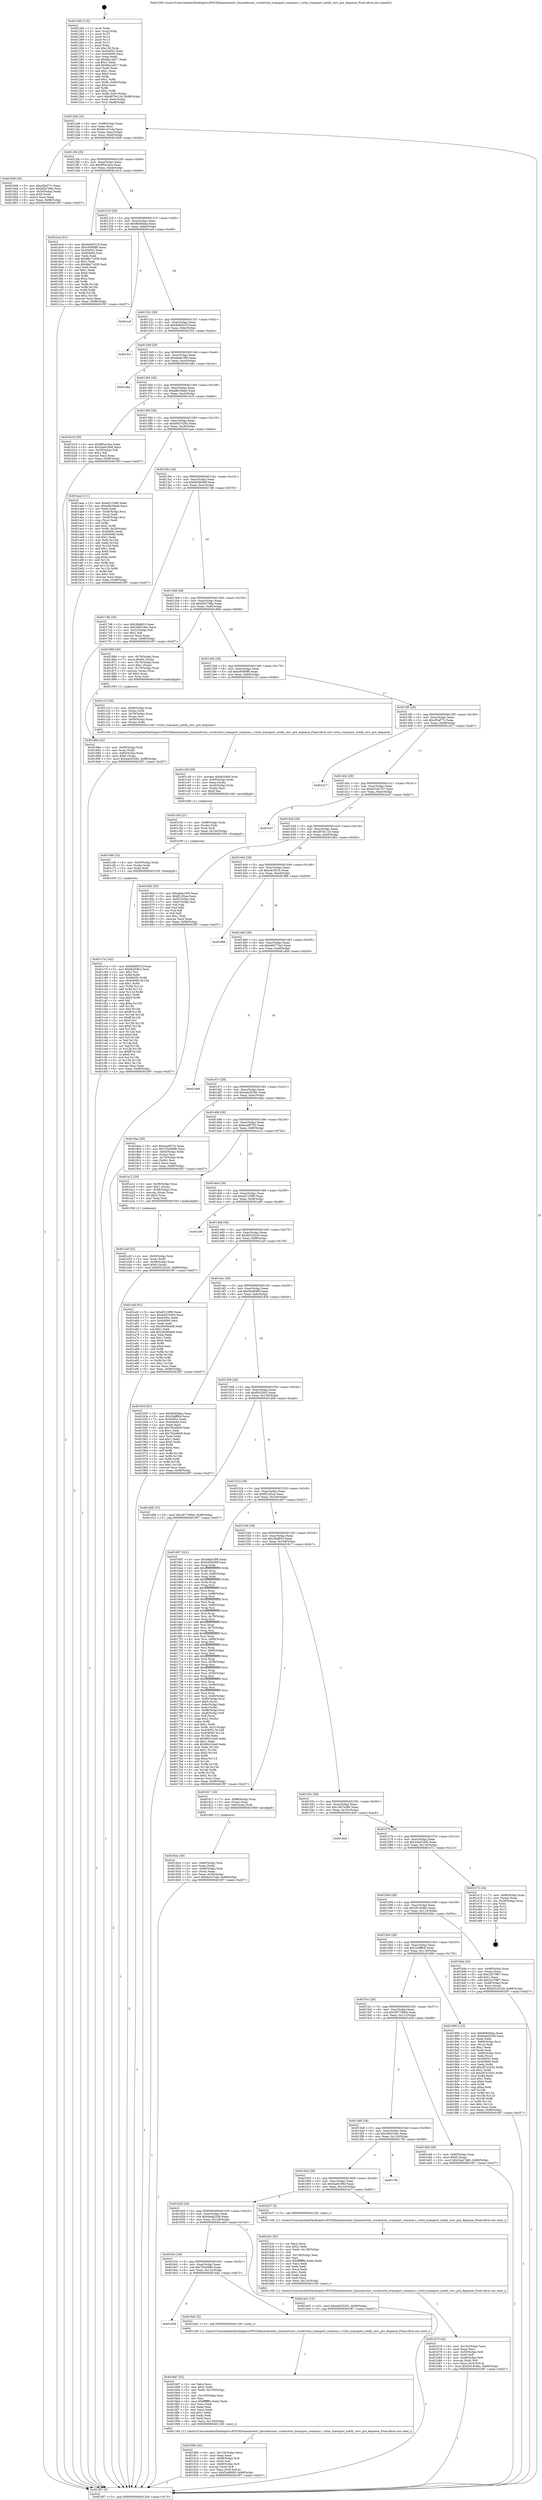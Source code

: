 digraph "0x401260" {
  label = "0x401260 (/mnt/c/Users/mathe/Desktop/tcc/POCII/binaries/extr_linuxnetvmw_vsockvirtio_transport_common.c_virtio_transport_notify_recv_pre_dequeue_Final-ollvm.out::main(0))"
  labelloc = "t"
  node[shape=record]

  Entry [label="",width=0.3,height=0.3,shape=circle,fillcolor=black,style=filled]
  "0x4012d4" [label="{
     0x4012d4 [32]\l
     | [instrs]\l
     &nbsp;&nbsp;0x4012d4 \<+6\>: mov -0x98(%rbp),%eax\l
     &nbsp;&nbsp;0x4012da \<+2\>: mov %eax,%ecx\l
     &nbsp;&nbsp;0x4012dc \<+6\>: sub $0x8e1e7cda,%ecx\l
     &nbsp;&nbsp;0x4012e2 \<+6\>: mov %eax,-0xac(%rbp)\l
     &nbsp;&nbsp;0x4012e8 \<+6\>: mov %ecx,-0xb0(%rbp)\l
     &nbsp;&nbsp;0x4012ee \<+6\>: je 0000000000401848 \<main+0x5e8\>\l
  }"]
  "0x401848" [label="{
     0x401848 [30]\l
     | [instrs]\l
     &nbsp;&nbsp;0x401848 \<+5\>: mov $0xcf5af77c,%eax\l
     &nbsp;&nbsp;0x40184d \<+5\>: mov $0xbf3c788e,%ecx\l
     &nbsp;&nbsp;0x401852 \<+3\>: mov -0x30(%rbp),%edx\l
     &nbsp;&nbsp;0x401855 \<+3\>: cmp $0x0,%edx\l
     &nbsp;&nbsp;0x401858 \<+3\>: cmove %ecx,%eax\l
     &nbsp;&nbsp;0x40185b \<+6\>: mov %eax,-0x98(%rbp)\l
     &nbsp;&nbsp;0x401861 \<+5\>: jmp 0000000000401f97 \<main+0xd37\>\l
  }"]
  "0x4012f4" [label="{
     0x4012f4 [28]\l
     | [instrs]\l
     &nbsp;&nbsp;0x4012f4 \<+5\>: jmp 00000000004012f9 \<main+0x99\>\l
     &nbsp;&nbsp;0x4012f9 \<+6\>: mov -0xac(%rbp),%eax\l
     &nbsp;&nbsp;0x4012ff \<+5\>: sub $0x8f5a16ca,%eax\l
     &nbsp;&nbsp;0x401304 \<+6\>: mov %eax,-0xb4(%rbp)\l
     &nbsp;&nbsp;0x40130a \<+6\>: je 0000000000401bc4 \<main+0x964\>\l
  }"]
  Exit [label="",width=0.3,height=0.3,shape=circle,fillcolor=black,style=filled,peripheries=2]
  "0x401bc4" [label="{
     0x401bc4 [91]\l
     | [instrs]\l
     &nbsp;&nbsp;0x401bc4 \<+5\>: mov $0x9db6531f,%eax\l
     &nbsp;&nbsp;0x401bc9 \<+5\>: mov $0xc0090ff0,%ecx\l
     &nbsp;&nbsp;0x401bce \<+7\>: mov 0x40405c,%edx\l
     &nbsp;&nbsp;0x401bd5 \<+7\>: mov 0x404060,%esi\l
     &nbsp;&nbsp;0x401bdc \<+2\>: mov %edx,%edi\l
     &nbsp;&nbsp;0x401bde \<+6\>: add $0x88a71d38,%edi\l
     &nbsp;&nbsp;0x401be4 \<+3\>: sub $0x1,%edi\l
     &nbsp;&nbsp;0x401be7 \<+6\>: sub $0x88a71d38,%edi\l
     &nbsp;&nbsp;0x401bed \<+3\>: imul %edi,%edx\l
     &nbsp;&nbsp;0x401bf0 \<+3\>: and $0x1,%edx\l
     &nbsp;&nbsp;0x401bf3 \<+3\>: cmp $0x0,%edx\l
     &nbsp;&nbsp;0x401bf6 \<+4\>: sete %r8b\l
     &nbsp;&nbsp;0x401bfa \<+3\>: cmp $0xa,%esi\l
     &nbsp;&nbsp;0x401bfd \<+4\>: setl %r9b\l
     &nbsp;&nbsp;0x401c01 \<+3\>: mov %r8b,%r10b\l
     &nbsp;&nbsp;0x401c04 \<+3\>: and %r9b,%r10b\l
     &nbsp;&nbsp;0x401c07 \<+3\>: xor %r9b,%r8b\l
     &nbsp;&nbsp;0x401c0a \<+3\>: or %r8b,%r10b\l
     &nbsp;&nbsp;0x401c0d \<+4\>: test $0x1,%r10b\l
     &nbsp;&nbsp;0x401c11 \<+3\>: cmovne %ecx,%eax\l
     &nbsp;&nbsp;0x401c14 \<+6\>: mov %eax,-0x98(%rbp)\l
     &nbsp;&nbsp;0x401c1a \<+5\>: jmp 0000000000401f97 \<main+0xd37\>\l
  }"]
  "0x401310" [label="{
     0x401310 [28]\l
     | [instrs]\l
     &nbsp;&nbsp;0x401310 \<+5\>: jmp 0000000000401315 \<main+0xb5\>\l
     &nbsp;&nbsp;0x401315 \<+6\>: mov -0xac(%rbp),%eax\l
     &nbsp;&nbsp;0x40131b \<+5\>: sub $0x9b95faba,%eax\l
     &nbsp;&nbsp;0x401320 \<+6\>: mov %eax,-0xb8(%rbp)\l
     &nbsp;&nbsp;0x401326 \<+6\>: je 0000000000401ecf \<main+0xc6f\>\l
  }"]
  "0x401c7a" [label="{
     0x401c7a [142]\l
     | [instrs]\l
     &nbsp;&nbsp;0x401c7a \<+5\>: mov $0x9db6531f,%eax\l
     &nbsp;&nbsp;0x401c7f \<+5\>: mov $0xf4203fc2,%esi\l
     &nbsp;&nbsp;0x401c84 \<+2\>: mov $0x1,%cl\l
     &nbsp;&nbsp;0x401c86 \<+3\>: xor %r8d,%r8d\l
     &nbsp;&nbsp;0x401c89 \<+8\>: mov 0x40405c,%r9d\l
     &nbsp;&nbsp;0x401c91 \<+8\>: mov 0x404060,%r10d\l
     &nbsp;&nbsp;0x401c99 \<+4\>: sub $0x1,%r8d\l
     &nbsp;&nbsp;0x401c9d \<+3\>: mov %r9d,%r11d\l
     &nbsp;&nbsp;0x401ca0 \<+3\>: add %r8d,%r11d\l
     &nbsp;&nbsp;0x401ca3 \<+4\>: imul %r11d,%r9d\l
     &nbsp;&nbsp;0x401ca7 \<+4\>: and $0x1,%r9d\l
     &nbsp;&nbsp;0x401cab \<+4\>: cmp $0x0,%r9d\l
     &nbsp;&nbsp;0x401caf \<+3\>: sete %bl\l
     &nbsp;&nbsp;0x401cb2 \<+4\>: cmp $0xa,%r10d\l
     &nbsp;&nbsp;0x401cb6 \<+4\>: setl %r14b\l
     &nbsp;&nbsp;0x401cba \<+3\>: mov %bl,%r15b\l
     &nbsp;&nbsp;0x401cbd \<+4\>: xor $0xff,%r15b\l
     &nbsp;&nbsp;0x401cc1 \<+3\>: mov %r14b,%r12b\l
     &nbsp;&nbsp;0x401cc4 \<+4\>: xor $0xff,%r12b\l
     &nbsp;&nbsp;0x401cc8 \<+3\>: xor $0x0,%cl\l
     &nbsp;&nbsp;0x401ccb \<+3\>: mov %r15b,%r13b\l
     &nbsp;&nbsp;0x401cce \<+4\>: and $0x0,%r13b\l
     &nbsp;&nbsp;0x401cd2 \<+2\>: and %cl,%bl\l
     &nbsp;&nbsp;0x401cd4 \<+3\>: mov %r12b,%dl\l
     &nbsp;&nbsp;0x401cd7 \<+3\>: and $0x0,%dl\l
     &nbsp;&nbsp;0x401cda \<+3\>: and %cl,%r14b\l
     &nbsp;&nbsp;0x401cdd \<+3\>: or %bl,%r13b\l
     &nbsp;&nbsp;0x401ce0 \<+3\>: or %r14b,%dl\l
     &nbsp;&nbsp;0x401ce3 \<+3\>: xor %dl,%r13b\l
     &nbsp;&nbsp;0x401ce6 \<+3\>: or %r12b,%r15b\l
     &nbsp;&nbsp;0x401ce9 \<+4\>: xor $0xff,%r15b\l
     &nbsp;&nbsp;0x401ced \<+3\>: or $0x0,%cl\l
     &nbsp;&nbsp;0x401cf0 \<+3\>: and %cl,%r15b\l
     &nbsp;&nbsp;0x401cf3 \<+3\>: or %r15b,%r13b\l
     &nbsp;&nbsp;0x401cf6 \<+4\>: test $0x1,%r13b\l
     &nbsp;&nbsp;0x401cfa \<+3\>: cmovne %esi,%eax\l
     &nbsp;&nbsp;0x401cfd \<+6\>: mov %eax,-0x98(%rbp)\l
     &nbsp;&nbsp;0x401d03 \<+5\>: jmp 0000000000401f97 \<main+0xd37\>\l
  }"]
  "0x401ecf" [label="{
     0x401ecf\l
  }", style=dashed]
  "0x40132c" [label="{
     0x40132c [28]\l
     | [instrs]\l
     &nbsp;&nbsp;0x40132c \<+5\>: jmp 0000000000401331 \<main+0xd1\>\l
     &nbsp;&nbsp;0x401331 \<+6\>: mov -0xac(%rbp),%eax\l
     &nbsp;&nbsp;0x401337 \<+5\>: sub $0x9db6531f,%eax\l
     &nbsp;&nbsp;0x40133c \<+6\>: mov %eax,-0xbc(%rbp)\l
     &nbsp;&nbsp;0x401342 \<+6\>: je 0000000000401f1e \<main+0xcbe\>\l
  }"]
  "0x401c6b" [label="{
     0x401c6b [15]\l
     | [instrs]\l
     &nbsp;&nbsp;0x401c6b \<+4\>: mov -0x50(%rbp),%rdx\l
     &nbsp;&nbsp;0x401c6f \<+3\>: mov (%rdx),%rdx\l
     &nbsp;&nbsp;0x401c72 \<+3\>: mov %rdx,%rdi\l
     &nbsp;&nbsp;0x401c75 \<+5\>: call 0000000000401030 \<free@plt\>\l
     | [calls]\l
     &nbsp;&nbsp;0x401030 \{1\} (unknown)\l
  }"]
  "0x401f1e" [label="{
     0x401f1e\l
  }", style=dashed]
  "0x401348" [label="{
     0x401348 [28]\l
     | [instrs]\l
     &nbsp;&nbsp;0x401348 \<+5\>: jmp 000000000040134d \<main+0xed\>\l
     &nbsp;&nbsp;0x40134d \<+6\>: mov -0xac(%rbp),%eax\l
     &nbsp;&nbsp;0x401353 \<+5\>: sub $0xa8ab1f08,%eax\l
     &nbsp;&nbsp;0x401358 \<+6\>: mov %eax,-0xc0(%rbp)\l
     &nbsp;&nbsp;0x40135e \<+6\>: je 0000000000401e8a \<main+0xc2a\>\l
  }"]
  "0x401c56" [label="{
     0x401c56 [21]\l
     | [instrs]\l
     &nbsp;&nbsp;0x401c56 \<+4\>: mov -0x68(%rbp),%rdx\l
     &nbsp;&nbsp;0x401c5a \<+3\>: mov (%rdx),%rdx\l
     &nbsp;&nbsp;0x401c5d \<+3\>: mov %rdx,%rdi\l
     &nbsp;&nbsp;0x401c60 \<+6\>: mov %eax,-0x140(%rbp)\l
     &nbsp;&nbsp;0x401c66 \<+5\>: call 0000000000401030 \<free@plt\>\l
     | [calls]\l
     &nbsp;&nbsp;0x401030 \{1\} (unknown)\l
  }"]
  "0x401e8a" [label="{
     0x401e8a\l
  }", style=dashed]
  "0x401364" [label="{
     0x401364 [28]\l
     | [instrs]\l
     &nbsp;&nbsp;0x401364 \<+5\>: jmp 0000000000401369 \<main+0x109\>\l
     &nbsp;&nbsp;0x401369 \<+6\>: mov -0xac(%rbp),%eax\l
     &nbsp;&nbsp;0x40136f \<+5\>: sub $0xa8b16ba6,%eax\l
     &nbsp;&nbsp;0x401374 \<+6\>: mov %eax,-0xc4(%rbp)\l
     &nbsp;&nbsp;0x40137a \<+6\>: je 0000000000401b19 \<main+0x8b9\>\l
  }"]
  "0x401c39" [label="{
     0x401c39 [29]\l
     | [instrs]\l
     &nbsp;&nbsp;0x401c39 \<+10\>: movabs $0x4020b6,%rdi\l
     &nbsp;&nbsp;0x401c43 \<+4\>: mov -0x40(%rbp),%rdx\l
     &nbsp;&nbsp;0x401c47 \<+2\>: mov %eax,(%rdx)\l
     &nbsp;&nbsp;0x401c49 \<+4\>: mov -0x40(%rbp),%rdx\l
     &nbsp;&nbsp;0x401c4d \<+2\>: mov (%rdx),%esi\l
     &nbsp;&nbsp;0x401c4f \<+2\>: mov $0x0,%al\l
     &nbsp;&nbsp;0x401c51 \<+5\>: call 0000000000401040 \<printf@plt\>\l
     | [calls]\l
     &nbsp;&nbsp;0x401040 \{1\} (unknown)\l
  }"]
  "0x401b19" [label="{
     0x401b19 [30]\l
     | [instrs]\l
     &nbsp;&nbsp;0x401b19 \<+5\>: mov $0x8f5a16ca,%eax\l
     &nbsp;&nbsp;0x401b1e \<+5\>: mov $0x5ae6189d,%ecx\l
     &nbsp;&nbsp;0x401b23 \<+3\>: mov -0x29(%rbp),%dl\l
     &nbsp;&nbsp;0x401b26 \<+3\>: test $0x1,%dl\l
     &nbsp;&nbsp;0x401b29 \<+3\>: cmovne %ecx,%eax\l
     &nbsp;&nbsp;0x401b2c \<+6\>: mov %eax,-0x98(%rbp)\l
     &nbsp;&nbsp;0x401b32 \<+5\>: jmp 0000000000401f97 \<main+0xd37\>\l
  }"]
  "0x401380" [label="{
     0x401380 [28]\l
     | [instrs]\l
     &nbsp;&nbsp;0x401380 \<+5\>: jmp 0000000000401385 \<main+0x125\>\l
     &nbsp;&nbsp;0x401385 \<+6\>: mov -0xac(%rbp),%eax\l
     &nbsp;&nbsp;0x40138b \<+5\>: sub $0xb0d74293,%eax\l
     &nbsp;&nbsp;0x401390 \<+6\>: mov %eax,-0xc8(%rbp)\l
     &nbsp;&nbsp;0x401396 \<+6\>: je 0000000000401aaa \<main+0x84a\>\l
  }"]
  "0x401b70" [label="{
     0x401b70 [42]\l
     | [instrs]\l
     &nbsp;&nbsp;0x401b70 \<+6\>: mov -0x13c(%rbp),%ecx\l
     &nbsp;&nbsp;0x401b76 \<+3\>: imul %eax,%ecx\l
     &nbsp;&nbsp;0x401b79 \<+4\>: mov -0x50(%rbp),%r8\l
     &nbsp;&nbsp;0x401b7d \<+3\>: mov (%r8),%r8\l
     &nbsp;&nbsp;0x401b80 \<+4\>: mov -0x48(%rbp),%r9\l
     &nbsp;&nbsp;0x401b84 \<+3\>: movslq (%r9),%r9\l
     &nbsp;&nbsp;0x401b87 \<+4\>: mov %ecx,(%r8,%r9,4)\l
     &nbsp;&nbsp;0x401b8b \<+10\>: movl $0x291454bc,-0x98(%rbp)\l
     &nbsp;&nbsp;0x401b95 \<+5\>: jmp 0000000000401f97 \<main+0xd37\>\l
  }"]
  "0x401aaa" [label="{
     0x401aaa [111]\l
     | [instrs]\l
     &nbsp;&nbsp;0x401aaa \<+5\>: mov $0xef1239f0,%eax\l
     &nbsp;&nbsp;0x401aaf \<+5\>: mov $0xa8b16ba6,%ecx\l
     &nbsp;&nbsp;0x401ab4 \<+2\>: xor %edx,%edx\l
     &nbsp;&nbsp;0x401ab6 \<+4\>: mov -0x48(%rbp),%rsi\l
     &nbsp;&nbsp;0x401aba \<+2\>: mov (%rsi),%edi\l
     &nbsp;&nbsp;0x401abc \<+4\>: mov -0x58(%rbp),%rsi\l
     &nbsp;&nbsp;0x401ac0 \<+2\>: cmp (%rsi),%edi\l
     &nbsp;&nbsp;0x401ac2 \<+4\>: setl %r8b\l
     &nbsp;&nbsp;0x401ac6 \<+4\>: and $0x1,%r8b\l
     &nbsp;&nbsp;0x401aca \<+4\>: mov %r8b,-0x29(%rbp)\l
     &nbsp;&nbsp;0x401ace \<+7\>: mov 0x40405c,%edi\l
     &nbsp;&nbsp;0x401ad5 \<+8\>: mov 0x404060,%r9d\l
     &nbsp;&nbsp;0x401add \<+3\>: sub $0x1,%edx\l
     &nbsp;&nbsp;0x401ae0 \<+3\>: mov %edi,%r10d\l
     &nbsp;&nbsp;0x401ae3 \<+3\>: add %edx,%r10d\l
     &nbsp;&nbsp;0x401ae6 \<+4\>: imul %r10d,%edi\l
     &nbsp;&nbsp;0x401aea \<+3\>: and $0x1,%edi\l
     &nbsp;&nbsp;0x401aed \<+3\>: cmp $0x0,%edi\l
     &nbsp;&nbsp;0x401af0 \<+4\>: sete %r8b\l
     &nbsp;&nbsp;0x401af4 \<+4\>: cmp $0xa,%r9d\l
     &nbsp;&nbsp;0x401af8 \<+4\>: setl %r11b\l
     &nbsp;&nbsp;0x401afc \<+3\>: mov %r8b,%bl\l
     &nbsp;&nbsp;0x401aff \<+3\>: and %r11b,%bl\l
     &nbsp;&nbsp;0x401b02 \<+3\>: xor %r11b,%r8b\l
     &nbsp;&nbsp;0x401b05 \<+3\>: or %r8b,%bl\l
     &nbsp;&nbsp;0x401b08 \<+3\>: test $0x1,%bl\l
     &nbsp;&nbsp;0x401b0b \<+3\>: cmovne %ecx,%eax\l
     &nbsp;&nbsp;0x401b0e \<+6\>: mov %eax,-0x98(%rbp)\l
     &nbsp;&nbsp;0x401b14 \<+5\>: jmp 0000000000401f97 \<main+0xd37\>\l
  }"]
  "0x40139c" [label="{
     0x40139c [28]\l
     | [instrs]\l
     &nbsp;&nbsp;0x40139c \<+5\>: jmp 00000000004013a1 \<main+0x141\>\l
     &nbsp;&nbsp;0x4013a1 \<+6\>: mov -0xac(%rbp),%eax\l
     &nbsp;&nbsp;0x4013a7 \<+5\>: sub $0xb458c60f,%eax\l
     &nbsp;&nbsp;0x4013ac \<+6\>: mov %eax,-0xcc(%rbp)\l
     &nbsp;&nbsp;0x4013b2 \<+6\>: je 00000000004017d8 \<main+0x578\>\l
  }"]
  "0x401b3c" [label="{
     0x401b3c [52]\l
     | [instrs]\l
     &nbsp;&nbsp;0x401b3c \<+2\>: xor %ecx,%ecx\l
     &nbsp;&nbsp;0x401b3e \<+5\>: mov $0x2,%edx\l
     &nbsp;&nbsp;0x401b43 \<+6\>: mov %edx,-0x138(%rbp)\l
     &nbsp;&nbsp;0x401b49 \<+1\>: cltd\l
     &nbsp;&nbsp;0x401b4a \<+6\>: mov -0x138(%rbp),%esi\l
     &nbsp;&nbsp;0x401b50 \<+2\>: idiv %esi\l
     &nbsp;&nbsp;0x401b52 \<+6\>: imul $0xfffffffe,%edx,%edx\l
     &nbsp;&nbsp;0x401b58 \<+2\>: mov %ecx,%edi\l
     &nbsp;&nbsp;0x401b5a \<+2\>: sub %edx,%edi\l
     &nbsp;&nbsp;0x401b5c \<+2\>: mov %ecx,%edx\l
     &nbsp;&nbsp;0x401b5e \<+3\>: sub $0x1,%edx\l
     &nbsp;&nbsp;0x401b61 \<+2\>: add %edx,%edi\l
     &nbsp;&nbsp;0x401b63 \<+2\>: sub %edi,%ecx\l
     &nbsp;&nbsp;0x401b65 \<+6\>: mov %ecx,-0x13c(%rbp)\l
     &nbsp;&nbsp;0x401b6b \<+5\>: call 0000000000401160 \<next_i\>\l
     | [calls]\l
     &nbsp;&nbsp;0x401160 \{1\} (/mnt/c/Users/mathe/Desktop/tcc/POCII/binaries/extr_linuxnetvmw_vsockvirtio_transport_common.c_virtio_transport_notify_recv_pre_dequeue_Final-ollvm.out::next_i)\l
  }"]
  "0x4017d8" [label="{
     0x4017d8 [30]\l
     | [instrs]\l
     &nbsp;&nbsp;0x4017d8 \<+5\>: mov $0x38afb53,%eax\l
     &nbsp;&nbsp;0x4017dd \<+5\>: mov $0x3d8316ec,%ecx\l
     &nbsp;&nbsp;0x4017e2 \<+3\>: mov -0x31(%rbp),%dl\l
     &nbsp;&nbsp;0x4017e5 \<+3\>: test $0x1,%dl\l
     &nbsp;&nbsp;0x4017e8 \<+3\>: cmovne %ecx,%eax\l
     &nbsp;&nbsp;0x4017eb \<+6\>: mov %eax,-0x98(%rbp)\l
     &nbsp;&nbsp;0x4017f1 \<+5\>: jmp 0000000000401f97 \<main+0xd37\>\l
  }"]
  "0x4013b8" [label="{
     0x4013b8 [28]\l
     | [instrs]\l
     &nbsp;&nbsp;0x4013b8 \<+5\>: jmp 00000000004013bd \<main+0x15d\>\l
     &nbsp;&nbsp;0x4013bd \<+6\>: mov -0xac(%rbp),%eax\l
     &nbsp;&nbsp;0x4013c3 \<+5\>: sub $0xbf3c788e,%eax\l
     &nbsp;&nbsp;0x4013c8 \<+6\>: mov %eax,-0xd0(%rbp)\l
     &nbsp;&nbsp;0x4013ce \<+6\>: je 0000000000401866 \<main+0x606\>\l
  }"]
  "0x401a2f" [label="{
     0x401a2f [32]\l
     | [instrs]\l
     &nbsp;&nbsp;0x401a2f \<+4\>: mov -0x50(%rbp),%rdi\l
     &nbsp;&nbsp;0x401a33 \<+3\>: mov %rax,(%rdi)\l
     &nbsp;&nbsp;0x401a36 \<+4\>: mov -0x48(%rbp),%rax\l
     &nbsp;&nbsp;0x401a3a \<+6\>: movl $0x0,(%rax)\l
     &nbsp;&nbsp;0x401a40 \<+10\>: movl $0xf201b329,-0x98(%rbp)\l
     &nbsp;&nbsp;0x401a4a \<+5\>: jmp 0000000000401f97 \<main+0xd37\>\l
  }"]
  "0x401866" [label="{
     0x401866 [40]\l
     | [instrs]\l
     &nbsp;&nbsp;0x401866 \<+4\>: mov -0x78(%rbp),%rax\l
     &nbsp;&nbsp;0x40186a \<+7\>: movq $0x64,(%rax)\l
     &nbsp;&nbsp;0x401871 \<+4\>: mov -0x70(%rbp),%rax\l
     &nbsp;&nbsp;0x401875 \<+6\>: movl $0x1,(%rax)\l
     &nbsp;&nbsp;0x40187b \<+4\>: mov -0x70(%rbp),%rax\l
     &nbsp;&nbsp;0x40187f \<+3\>: movslq (%rax),%rax\l
     &nbsp;&nbsp;0x401882 \<+4\>: shl $0x2,%rax\l
     &nbsp;&nbsp;0x401886 \<+3\>: mov %rax,%rdi\l
     &nbsp;&nbsp;0x401889 \<+5\>: call 0000000000401050 \<malloc@plt\>\l
     | [calls]\l
     &nbsp;&nbsp;0x401050 \{1\} (unknown)\l
  }"]
  "0x4013d4" [label="{
     0x4013d4 [28]\l
     | [instrs]\l
     &nbsp;&nbsp;0x4013d4 \<+5\>: jmp 00000000004013d9 \<main+0x179\>\l
     &nbsp;&nbsp;0x4013d9 \<+6\>: mov -0xac(%rbp),%eax\l
     &nbsp;&nbsp;0x4013df \<+5\>: sub $0xc0090ff0,%eax\l
     &nbsp;&nbsp;0x4013e4 \<+6\>: mov %eax,-0xd4(%rbp)\l
     &nbsp;&nbsp;0x4013ea \<+6\>: je 0000000000401c1f \<main+0x9bf\>\l
  }"]
  "0x40190b" [label="{
     0x40190b [42]\l
     | [instrs]\l
     &nbsp;&nbsp;0x40190b \<+6\>: mov -0x134(%rbp),%ecx\l
     &nbsp;&nbsp;0x401911 \<+3\>: imul %eax,%ecx\l
     &nbsp;&nbsp;0x401914 \<+4\>: mov -0x68(%rbp),%r8\l
     &nbsp;&nbsp;0x401918 \<+3\>: mov (%r8),%r8\l
     &nbsp;&nbsp;0x40191b \<+4\>: mov -0x60(%rbp),%r9\l
     &nbsp;&nbsp;0x40191f \<+3\>: movslq (%r9),%r9\l
     &nbsp;&nbsp;0x401922 \<+4\>: mov %ecx,(%r8,%r9,4)\l
     &nbsp;&nbsp;0x401926 \<+10\>: movl $0xf2a9085f,-0x98(%rbp)\l
     &nbsp;&nbsp;0x401930 \<+5\>: jmp 0000000000401f97 \<main+0xd37\>\l
  }"]
  "0x401c1f" [label="{
     0x401c1f [26]\l
     | [instrs]\l
     &nbsp;&nbsp;0x401c1f \<+4\>: mov -0x68(%rbp),%rax\l
     &nbsp;&nbsp;0x401c23 \<+3\>: mov (%rax),%rdi\l
     &nbsp;&nbsp;0x401c26 \<+4\>: mov -0x78(%rbp),%rax\l
     &nbsp;&nbsp;0x401c2a \<+3\>: mov (%rax),%rsi\l
     &nbsp;&nbsp;0x401c2d \<+4\>: mov -0x50(%rbp),%rax\l
     &nbsp;&nbsp;0x401c31 \<+3\>: mov (%rax),%rdx\l
     &nbsp;&nbsp;0x401c34 \<+5\>: call 0000000000401240 \<virtio_transport_notify_recv_pre_dequeue\>\l
     | [calls]\l
     &nbsp;&nbsp;0x401240 \{1\} (/mnt/c/Users/mathe/Desktop/tcc/POCII/binaries/extr_linuxnetvmw_vsockvirtio_transport_common.c_virtio_transport_notify_recv_pre_dequeue_Final-ollvm.out::virtio_transport_notify_recv_pre_dequeue)\l
  }"]
  "0x4013f0" [label="{
     0x4013f0 [28]\l
     | [instrs]\l
     &nbsp;&nbsp;0x4013f0 \<+5\>: jmp 00000000004013f5 \<main+0x195\>\l
     &nbsp;&nbsp;0x4013f5 \<+6\>: mov -0xac(%rbp),%eax\l
     &nbsp;&nbsp;0x4013fb \<+5\>: sub $0xcf5af77c,%eax\l
     &nbsp;&nbsp;0x401400 \<+6\>: mov %eax,-0xd8(%rbp)\l
     &nbsp;&nbsp;0x401406 \<+6\>: je 0000000000401d17 \<main+0xab7\>\l
  }"]
  "0x4018d7" [label="{
     0x4018d7 [52]\l
     | [instrs]\l
     &nbsp;&nbsp;0x4018d7 \<+2\>: xor %ecx,%ecx\l
     &nbsp;&nbsp;0x4018d9 \<+5\>: mov $0x2,%edx\l
     &nbsp;&nbsp;0x4018de \<+6\>: mov %edx,-0x130(%rbp)\l
     &nbsp;&nbsp;0x4018e4 \<+1\>: cltd\l
     &nbsp;&nbsp;0x4018e5 \<+6\>: mov -0x130(%rbp),%esi\l
     &nbsp;&nbsp;0x4018eb \<+2\>: idiv %esi\l
     &nbsp;&nbsp;0x4018ed \<+6\>: imul $0xfffffffe,%edx,%edx\l
     &nbsp;&nbsp;0x4018f3 \<+2\>: mov %ecx,%edi\l
     &nbsp;&nbsp;0x4018f5 \<+2\>: sub %edx,%edi\l
     &nbsp;&nbsp;0x4018f7 \<+2\>: mov %ecx,%edx\l
     &nbsp;&nbsp;0x4018f9 \<+3\>: sub $0x1,%edx\l
     &nbsp;&nbsp;0x4018fc \<+2\>: add %edx,%edi\l
     &nbsp;&nbsp;0x4018fe \<+2\>: sub %edi,%ecx\l
     &nbsp;&nbsp;0x401900 \<+6\>: mov %ecx,-0x134(%rbp)\l
     &nbsp;&nbsp;0x401906 \<+5\>: call 0000000000401160 \<next_i\>\l
     | [calls]\l
     &nbsp;&nbsp;0x401160 \{1\} (/mnt/c/Users/mathe/Desktop/tcc/POCII/binaries/extr_linuxnetvmw_vsockvirtio_transport_common.c_virtio_transport_notify_recv_pre_dequeue_Final-ollvm.out::next_i)\l
  }"]
  "0x401d17" [label="{
     0x401d17\l
  }", style=dashed]
  "0x40140c" [label="{
     0x40140c [28]\l
     | [instrs]\l
     &nbsp;&nbsp;0x40140c \<+5\>: jmp 0000000000401411 \<main+0x1b1\>\l
     &nbsp;&nbsp;0x401411 \<+6\>: mov -0xac(%rbp),%eax\l
     &nbsp;&nbsp;0x401417 \<+5\>: sub $0xd31bc767,%eax\l
     &nbsp;&nbsp;0x40141c \<+6\>: mov %eax,-0xdc(%rbp)\l
     &nbsp;&nbsp;0x401422 \<+6\>: je 0000000000401e47 \<main+0xbe7\>\l
  }"]
  "0x401658" [label="{
     0x401658\l
  }", style=dashed]
  "0x401e47" [label="{
     0x401e47\l
  }", style=dashed]
  "0x401428" [label="{
     0x401428 [28]\l
     | [instrs]\l
     &nbsp;&nbsp;0x401428 \<+5\>: jmp 000000000040142d \<main+0x1cd\>\l
     &nbsp;&nbsp;0x40142d \<+6\>: mov -0xac(%rbp),%eax\l
     &nbsp;&nbsp;0x401433 \<+5\>: sub $0xd870c124,%eax\l
     &nbsp;&nbsp;0x401438 \<+6\>: mov %eax,-0xe0(%rbp)\l
     &nbsp;&nbsp;0x40143e \<+6\>: je 0000000000401662 \<main+0x402\>\l
  }"]
  "0x4018d2" [label="{
     0x4018d2 [5]\l
     | [instrs]\l
     &nbsp;&nbsp;0x4018d2 \<+5\>: call 0000000000401160 \<next_i\>\l
     | [calls]\l
     &nbsp;&nbsp;0x401160 \{1\} (/mnt/c/Users/mathe/Desktop/tcc/POCII/binaries/extr_linuxnetvmw_vsockvirtio_transport_common.c_virtio_transport_notify_recv_pre_dequeue_Final-ollvm.out::next_i)\l
  }"]
  "0x401662" [label="{
     0x401662 [53]\l
     | [instrs]\l
     &nbsp;&nbsp;0x401662 \<+5\>: mov $0xa8ab1f08,%eax\l
     &nbsp;&nbsp;0x401667 \<+5\>: mov $0xff12f2aa,%ecx\l
     &nbsp;&nbsp;0x40166c \<+6\>: mov -0x92(%rbp),%dl\l
     &nbsp;&nbsp;0x401672 \<+7\>: mov -0x91(%rbp),%sil\l
     &nbsp;&nbsp;0x401679 \<+3\>: mov %dl,%dil\l
     &nbsp;&nbsp;0x40167c \<+3\>: and %sil,%dil\l
     &nbsp;&nbsp;0x40167f \<+3\>: xor %sil,%dl\l
     &nbsp;&nbsp;0x401682 \<+3\>: or %dl,%dil\l
     &nbsp;&nbsp;0x401685 \<+4\>: test $0x1,%dil\l
     &nbsp;&nbsp;0x401689 \<+3\>: cmovne %ecx,%eax\l
     &nbsp;&nbsp;0x40168c \<+6\>: mov %eax,-0x98(%rbp)\l
     &nbsp;&nbsp;0x401692 \<+5\>: jmp 0000000000401f97 \<main+0xd37\>\l
  }"]
  "0x401444" [label="{
     0x401444 [28]\l
     | [instrs]\l
     &nbsp;&nbsp;0x401444 \<+5\>: jmp 0000000000401449 \<main+0x1e9\>\l
     &nbsp;&nbsp;0x401449 \<+6\>: mov -0xac(%rbp),%eax\l
     &nbsp;&nbsp;0x40144f \<+5\>: sub $0xe4c5f1f3,%eax\l
     &nbsp;&nbsp;0x401454 \<+6\>: mov %eax,-0xe4(%rbp)\l
     &nbsp;&nbsp;0x40145a \<+6\>: je 0000000000401f88 \<main+0xd28\>\l
  }"]
  "0x401f97" [label="{
     0x401f97 [5]\l
     | [instrs]\l
     &nbsp;&nbsp;0x401f97 \<+5\>: jmp 00000000004012d4 \<main+0x74\>\l
  }"]
  "0x401260" [label="{
     0x401260 [116]\l
     | [instrs]\l
     &nbsp;&nbsp;0x401260 \<+1\>: push %rbp\l
     &nbsp;&nbsp;0x401261 \<+3\>: mov %rsp,%rbp\l
     &nbsp;&nbsp;0x401264 \<+2\>: push %r15\l
     &nbsp;&nbsp;0x401266 \<+2\>: push %r14\l
     &nbsp;&nbsp;0x401268 \<+2\>: push %r13\l
     &nbsp;&nbsp;0x40126a \<+2\>: push %r12\l
     &nbsp;&nbsp;0x40126c \<+1\>: push %rbx\l
     &nbsp;&nbsp;0x40126d \<+7\>: sub $0x138,%rsp\l
     &nbsp;&nbsp;0x401274 \<+7\>: mov 0x40405c,%eax\l
     &nbsp;&nbsp;0x40127b \<+7\>: mov 0x404060,%ecx\l
     &nbsp;&nbsp;0x401282 \<+2\>: mov %eax,%edx\l
     &nbsp;&nbsp;0x401284 \<+6\>: sub $0xfda1a817,%edx\l
     &nbsp;&nbsp;0x40128a \<+3\>: sub $0x1,%edx\l
     &nbsp;&nbsp;0x40128d \<+6\>: add $0xfda1a817,%edx\l
     &nbsp;&nbsp;0x401293 \<+3\>: imul %edx,%eax\l
     &nbsp;&nbsp;0x401296 \<+3\>: and $0x1,%eax\l
     &nbsp;&nbsp;0x401299 \<+3\>: cmp $0x0,%eax\l
     &nbsp;&nbsp;0x40129c \<+4\>: sete %r8b\l
     &nbsp;&nbsp;0x4012a0 \<+4\>: and $0x1,%r8b\l
     &nbsp;&nbsp;0x4012a4 \<+7\>: mov %r8b,-0x92(%rbp)\l
     &nbsp;&nbsp;0x4012ab \<+3\>: cmp $0xa,%ecx\l
     &nbsp;&nbsp;0x4012ae \<+4\>: setl %r8b\l
     &nbsp;&nbsp;0x4012b2 \<+4\>: and $0x1,%r8b\l
     &nbsp;&nbsp;0x4012b6 \<+7\>: mov %r8b,-0x91(%rbp)\l
     &nbsp;&nbsp;0x4012bd \<+10\>: movl $0xd870c124,-0x98(%rbp)\l
     &nbsp;&nbsp;0x4012c7 \<+6\>: mov %edi,-0x9c(%rbp)\l
     &nbsp;&nbsp;0x4012cd \<+7\>: mov %rsi,-0xa8(%rbp)\l
  }"]
  "0x40163c" [label="{
     0x40163c [28]\l
     | [instrs]\l
     &nbsp;&nbsp;0x40163c \<+5\>: jmp 0000000000401641 \<main+0x3e1\>\l
     &nbsp;&nbsp;0x401641 \<+6\>: mov -0xac(%rbp),%eax\l
     &nbsp;&nbsp;0x401647 \<+5\>: sub $0x7f2a068b,%eax\l
     &nbsp;&nbsp;0x40164c \<+6\>: mov %eax,-0x12c(%rbp)\l
     &nbsp;&nbsp;0x401652 \<+6\>: je 00000000004018d2 \<main+0x672\>\l
  }"]
  "0x401f88" [label="{
     0x401f88\l
  }", style=dashed]
  "0x401460" [label="{
     0x401460 [28]\l
     | [instrs]\l
     &nbsp;&nbsp;0x401460 \<+5\>: jmp 0000000000401465 \<main+0x205\>\l
     &nbsp;&nbsp;0x401465 \<+6\>: mov -0xac(%rbp),%eax\l
     &nbsp;&nbsp;0x40146b \<+5\>: sub $0xe69773a2,%eax\l
     &nbsp;&nbsp;0x401470 \<+6\>: mov %eax,-0xe8(%rbp)\l
     &nbsp;&nbsp;0x401476 \<+6\>: je 0000000000401db9 \<main+0xb59\>\l
  }"]
  "0x401a03" [label="{
     0x401a03 [15]\l
     | [instrs]\l
     &nbsp;&nbsp;0x401a03 \<+10\>: movl $0xeab35282,-0x98(%rbp)\l
     &nbsp;&nbsp;0x401a0d \<+5\>: jmp 0000000000401f97 \<main+0xd37\>\l
  }"]
  "0x401db9" [label="{
     0x401db9\l
  }", style=dashed]
  "0x40147c" [label="{
     0x40147c [28]\l
     | [instrs]\l
     &nbsp;&nbsp;0x40147c \<+5\>: jmp 0000000000401481 \<main+0x221\>\l
     &nbsp;&nbsp;0x401481 \<+6\>: mov -0xac(%rbp),%eax\l
     &nbsp;&nbsp;0x401487 \<+5\>: sub $0xeab35282,%eax\l
     &nbsp;&nbsp;0x40148c \<+6\>: mov %eax,-0xec(%rbp)\l
     &nbsp;&nbsp;0x401492 \<+6\>: je 00000000004018ae \<main+0x64e\>\l
  }"]
  "0x401620" [label="{
     0x401620 [28]\l
     | [instrs]\l
     &nbsp;&nbsp;0x401620 \<+5\>: jmp 0000000000401625 \<main+0x3c5\>\l
     &nbsp;&nbsp;0x401625 \<+6\>: mov -0xac(%rbp),%eax\l
     &nbsp;&nbsp;0x40162b \<+5\>: sub $0x6add2206,%eax\l
     &nbsp;&nbsp;0x401630 \<+6\>: mov %eax,-0x128(%rbp)\l
     &nbsp;&nbsp;0x401636 \<+6\>: je 0000000000401a03 \<main+0x7a3\>\l
  }"]
  "0x4018ae" [label="{
     0x4018ae [36]\l
     | [instrs]\l
     &nbsp;&nbsp;0x4018ae \<+5\>: mov $0xeca8f752,%eax\l
     &nbsp;&nbsp;0x4018b3 \<+5\>: mov $0x7f2a068b,%ecx\l
     &nbsp;&nbsp;0x4018b8 \<+4\>: mov -0x60(%rbp),%rdx\l
     &nbsp;&nbsp;0x4018bc \<+2\>: mov (%rdx),%esi\l
     &nbsp;&nbsp;0x4018be \<+4\>: mov -0x70(%rbp),%rdx\l
     &nbsp;&nbsp;0x4018c2 \<+2\>: cmp (%rdx),%esi\l
     &nbsp;&nbsp;0x4018c4 \<+3\>: cmovl %ecx,%eax\l
     &nbsp;&nbsp;0x4018c7 \<+6\>: mov %eax,-0x98(%rbp)\l
     &nbsp;&nbsp;0x4018cd \<+5\>: jmp 0000000000401f97 \<main+0xd37\>\l
  }"]
  "0x401498" [label="{
     0x401498 [28]\l
     | [instrs]\l
     &nbsp;&nbsp;0x401498 \<+5\>: jmp 000000000040149d \<main+0x23d\>\l
     &nbsp;&nbsp;0x40149d \<+6\>: mov -0xac(%rbp),%eax\l
     &nbsp;&nbsp;0x4014a3 \<+5\>: sub $0xeca8f752,%eax\l
     &nbsp;&nbsp;0x4014a8 \<+6\>: mov %eax,-0xf0(%rbp)\l
     &nbsp;&nbsp;0x4014ae \<+6\>: je 0000000000401a12 \<main+0x7b2\>\l
  }"]
  "0x401b37" [label="{
     0x401b37 [5]\l
     | [instrs]\l
     &nbsp;&nbsp;0x401b37 \<+5\>: call 0000000000401160 \<next_i\>\l
     | [calls]\l
     &nbsp;&nbsp;0x401160 \{1\} (/mnt/c/Users/mathe/Desktop/tcc/POCII/binaries/extr_linuxnetvmw_vsockvirtio_transport_common.c_virtio_transport_notify_recv_pre_dequeue_Final-ollvm.out::next_i)\l
  }"]
  "0x401a12" [label="{
     0x401a12 [29]\l
     | [instrs]\l
     &nbsp;&nbsp;0x401a12 \<+4\>: mov -0x58(%rbp),%rax\l
     &nbsp;&nbsp;0x401a16 \<+6\>: movl $0x1,(%rax)\l
     &nbsp;&nbsp;0x401a1c \<+4\>: mov -0x58(%rbp),%rax\l
     &nbsp;&nbsp;0x401a20 \<+3\>: movslq (%rax),%rax\l
     &nbsp;&nbsp;0x401a23 \<+4\>: shl $0x2,%rax\l
     &nbsp;&nbsp;0x401a27 \<+3\>: mov %rax,%rdi\l
     &nbsp;&nbsp;0x401a2a \<+5\>: call 0000000000401050 \<malloc@plt\>\l
     | [calls]\l
     &nbsp;&nbsp;0x401050 \{1\} (unknown)\l
  }"]
  "0x4014b4" [label="{
     0x4014b4 [28]\l
     | [instrs]\l
     &nbsp;&nbsp;0x4014b4 \<+5\>: jmp 00000000004014b9 \<main+0x259\>\l
     &nbsp;&nbsp;0x4014b9 \<+6\>: mov -0xac(%rbp),%eax\l
     &nbsp;&nbsp;0x4014bf \<+5\>: sub $0xef1239f0,%eax\l
     &nbsp;&nbsp;0x4014c4 \<+6\>: mov %eax,-0xf4(%rbp)\l
     &nbsp;&nbsp;0x4014ca \<+6\>: je 0000000000401ef9 \<main+0xc99\>\l
  }"]
  "0x401604" [label="{
     0x401604 [28]\l
     | [instrs]\l
     &nbsp;&nbsp;0x401604 \<+5\>: jmp 0000000000401609 \<main+0x3a9\>\l
     &nbsp;&nbsp;0x401609 \<+6\>: mov -0xac(%rbp),%eax\l
     &nbsp;&nbsp;0x40160f \<+5\>: sub $0x5ae6189d,%eax\l
     &nbsp;&nbsp;0x401614 \<+6\>: mov %eax,-0x124(%rbp)\l
     &nbsp;&nbsp;0x40161a \<+6\>: je 0000000000401b37 \<main+0x8d7\>\l
  }"]
  "0x401ef9" [label="{
     0x401ef9\l
  }", style=dashed]
  "0x4014d0" [label="{
     0x4014d0 [28]\l
     | [instrs]\l
     &nbsp;&nbsp;0x4014d0 \<+5\>: jmp 00000000004014d5 \<main+0x275\>\l
     &nbsp;&nbsp;0x4014d5 \<+6\>: mov -0xac(%rbp),%eax\l
     &nbsp;&nbsp;0x4014db \<+5\>: sub $0xf201b329,%eax\l
     &nbsp;&nbsp;0x4014e0 \<+6\>: mov %eax,-0xf8(%rbp)\l
     &nbsp;&nbsp;0x4014e6 \<+6\>: je 0000000000401a4f \<main+0x7ef\>\l
  }"]
  "0x4017f6" [label="{
     0x4017f6\l
  }", style=dashed]
  "0x401a4f" [label="{
     0x401a4f [91]\l
     | [instrs]\l
     &nbsp;&nbsp;0x401a4f \<+5\>: mov $0xef1239f0,%eax\l
     &nbsp;&nbsp;0x401a54 \<+5\>: mov $0xb0d74293,%ecx\l
     &nbsp;&nbsp;0x401a59 \<+7\>: mov 0x40405c,%edx\l
     &nbsp;&nbsp;0x401a60 \<+7\>: mov 0x404060,%esi\l
     &nbsp;&nbsp;0x401a67 \<+2\>: mov %edx,%edi\l
     &nbsp;&nbsp;0x401a69 \<+6\>: sub $0x3b56b4d8,%edi\l
     &nbsp;&nbsp;0x401a6f \<+3\>: sub $0x1,%edi\l
     &nbsp;&nbsp;0x401a72 \<+6\>: add $0x3b56b4d8,%edi\l
     &nbsp;&nbsp;0x401a78 \<+3\>: imul %edi,%edx\l
     &nbsp;&nbsp;0x401a7b \<+3\>: and $0x1,%edx\l
     &nbsp;&nbsp;0x401a7e \<+3\>: cmp $0x0,%edx\l
     &nbsp;&nbsp;0x401a81 \<+4\>: sete %r8b\l
     &nbsp;&nbsp;0x401a85 \<+3\>: cmp $0xa,%esi\l
     &nbsp;&nbsp;0x401a88 \<+4\>: setl %r9b\l
     &nbsp;&nbsp;0x401a8c \<+3\>: mov %r8b,%r10b\l
     &nbsp;&nbsp;0x401a8f \<+3\>: and %r9b,%r10b\l
     &nbsp;&nbsp;0x401a92 \<+3\>: xor %r9b,%r8b\l
     &nbsp;&nbsp;0x401a95 \<+3\>: or %r8b,%r10b\l
     &nbsp;&nbsp;0x401a98 \<+4\>: test $0x1,%r10b\l
     &nbsp;&nbsp;0x401a9c \<+3\>: cmovne %ecx,%eax\l
     &nbsp;&nbsp;0x401a9f \<+6\>: mov %eax,-0x98(%rbp)\l
     &nbsp;&nbsp;0x401aa5 \<+5\>: jmp 0000000000401f97 \<main+0xd37\>\l
  }"]
  "0x4014ec" [label="{
     0x4014ec [28]\l
     | [instrs]\l
     &nbsp;&nbsp;0x4014ec \<+5\>: jmp 00000000004014f1 \<main+0x291\>\l
     &nbsp;&nbsp;0x4014f1 \<+6\>: mov -0xac(%rbp),%eax\l
     &nbsp;&nbsp;0x4014f7 \<+5\>: sub $0xf2a9085f,%eax\l
     &nbsp;&nbsp;0x4014fc \<+6\>: mov %eax,-0xfc(%rbp)\l
     &nbsp;&nbsp;0x401502 \<+6\>: je 0000000000401935 \<main+0x6d5\>\l
  }"]
  "0x4015e8" [label="{
     0x4015e8 [28]\l
     | [instrs]\l
     &nbsp;&nbsp;0x4015e8 \<+5\>: jmp 00000000004015ed \<main+0x38d\>\l
     &nbsp;&nbsp;0x4015ed \<+6\>: mov -0xac(%rbp),%eax\l
     &nbsp;&nbsp;0x4015f3 \<+5\>: sub $0x3d8316ec,%eax\l
     &nbsp;&nbsp;0x4015f8 \<+6\>: mov %eax,-0x120(%rbp)\l
     &nbsp;&nbsp;0x4015fe \<+6\>: je 00000000004017f6 \<main+0x596\>\l
  }"]
  "0x401935" [label="{
     0x401935 [91]\l
     | [instrs]\l
     &nbsp;&nbsp;0x401935 \<+5\>: mov $0x9b95faba,%eax\l
     &nbsp;&nbsp;0x40193a \<+5\>: mov $0x34dfffc6,%ecx\l
     &nbsp;&nbsp;0x40193f \<+7\>: mov 0x40405c,%edx\l
     &nbsp;&nbsp;0x401946 \<+7\>: mov 0x404060,%esi\l
     &nbsp;&nbsp;0x40194d \<+2\>: mov %edx,%edi\l
     &nbsp;&nbsp;0x40194f \<+6\>: add $0x762afb09,%edi\l
     &nbsp;&nbsp;0x401955 \<+3\>: sub $0x1,%edi\l
     &nbsp;&nbsp;0x401958 \<+6\>: sub $0x762afb09,%edi\l
     &nbsp;&nbsp;0x40195e \<+3\>: imul %edi,%edx\l
     &nbsp;&nbsp;0x401961 \<+3\>: and $0x1,%edx\l
     &nbsp;&nbsp;0x401964 \<+3\>: cmp $0x0,%edx\l
     &nbsp;&nbsp;0x401967 \<+4\>: sete %r8b\l
     &nbsp;&nbsp;0x40196b \<+3\>: cmp $0xa,%esi\l
     &nbsp;&nbsp;0x40196e \<+4\>: setl %r9b\l
     &nbsp;&nbsp;0x401972 \<+3\>: mov %r8b,%r10b\l
     &nbsp;&nbsp;0x401975 \<+3\>: and %r9b,%r10b\l
     &nbsp;&nbsp;0x401978 \<+3\>: xor %r9b,%r8b\l
     &nbsp;&nbsp;0x40197b \<+3\>: or %r8b,%r10b\l
     &nbsp;&nbsp;0x40197e \<+4\>: test $0x1,%r10b\l
     &nbsp;&nbsp;0x401982 \<+3\>: cmovne %ecx,%eax\l
     &nbsp;&nbsp;0x401985 \<+6\>: mov %eax,-0x98(%rbp)\l
     &nbsp;&nbsp;0x40198b \<+5\>: jmp 0000000000401f97 \<main+0xd37\>\l
  }"]
  "0x401508" [label="{
     0x401508 [28]\l
     | [instrs]\l
     &nbsp;&nbsp;0x401508 \<+5\>: jmp 000000000040150d \<main+0x2ad\>\l
     &nbsp;&nbsp;0x40150d \<+6\>: mov -0xac(%rbp),%eax\l
     &nbsp;&nbsp;0x401513 \<+5\>: sub $0xf4203fc2,%eax\l
     &nbsp;&nbsp;0x401518 \<+6\>: mov %eax,-0x100(%rbp)\l
     &nbsp;&nbsp;0x40151e \<+6\>: je 0000000000401d08 \<main+0xaa8\>\l
  }"]
  "0x401e56" [label="{
     0x401e56 [28]\l
     | [instrs]\l
     &nbsp;&nbsp;0x401e56 \<+7\>: mov -0x90(%rbp),%rax\l
     &nbsp;&nbsp;0x401e5d \<+6\>: movl $0x0,(%rax)\l
     &nbsp;&nbsp;0x401e63 \<+10\>: movl $0x24a47dd5,-0x98(%rbp)\l
     &nbsp;&nbsp;0x401e6d \<+5\>: jmp 0000000000401f97 \<main+0xd37\>\l
  }"]
  "0x401d08" [label="{
     0x401d08 [15]\l
     | [instrs]\l
     &nbsp;&nbsp;0x401d08 \<+10\>: movl $0x3877d0bd,-0x98(%rbp)\l
     &nbsp;&nbsp;0x401d12 \<+5\>: jmp 0000000000401f97 \<main+0xd37\>\l
  }"]
  "0x401524" [label="{
     0x401524 [28]\l
     | [instrs]\l
     &nbsp;&nbsp;0x401524 \<+5\>: jmp 0000000000401529 \<main+0x2c9\>\l
     &nbsp;&nbsp;0x401529 \<+6\>: mov -0xac(%rbp),%eax\l
     &nbsp;&nbsp;0x40152f \<+5\>: sub $0xff12f2aa,%eax\l
     &nbsp;&nbsp;0x401534 \<+6\>: mov %eax,-0x104(%rbp)\l
     &nbsp;&nbsp;0x40153a \<+6\>: je 0000000000401697 \<main+0x437\>\l
  }"]
  "0x4015cc" [label="{
     0x4015cc [28]\l
     | [instrs]\l
     &nbsp;&nbsp;0x4015cc \<+5\>: jmp 00000000004015d1 \<main+0x371\>\l
     &nbsp;&nbsp;0x4015d1 \<+6\>: mov -0xac(%rbp),%eax\l
     &nbsp;&nbsp;0x4015d7 \<+5\>: sub $0x3877d0bd,%eax\l
     &nbsp;&nbsp;0x4015dc \<+6\>: mov %eax,-0x11c(%rbp)\l
     &nbsp;&nbsp;0x4015e2 \<+6\>: je 0000000000401e56 \<main+0xbf6\>\l
  }"]
  "0x401697" [label="{
     0x401697 [321]\l
     | [instrs]\l
     &nbsp;&nbsp;0x401697 \<+5\>: mov $0xa8ab1f08,%eax\l
     &nbsp;&nbsp;0x40169c \<+5\>: mov $0xb458c60f,%ecx\l
     &nbsp;&nbsp;0x4016a1 \<+3\>: mov %rsp,%rdx\l
     &nbsp;&nbsp;0x4016a4 \<+4\>: add $0xfffffffffffffff0,%rdx\l
     &nbsp;&nbsp;0x4016a8 \<+3\>: mov %rdx,%rsp\l
     &nbsp;&nbsp;0x4016ab \<+7\>: mov %rdx,-0x90(%rbp)\l
     &nbsp;&nbsp;0x4016b2 \<+3\>: mov %rsp,%rdx\l
     &nbsp;&nbsp;0x4016b5 \<+4\>: add $0xfffffffffffffff0,%rdx\l
     &nbsp;&nbsp;0x4016b9 \<+3\>: mov %rdx,%rsp\l
     &nbsp;&nbsp;0x4016bc \<+3\>: mov %rsp,%rsi\l
     &nbsp;&nbsp;0x4016bf \<+4\>: add $0xfffffffffffffff0,%rsi\l
     &nbsp;&nbsp;0x4016c3 \<+3\>: mov %rsi,%rsp\l
     &nbsp;&nbsp;0x4016c6 \<+7\>: mov %rsi,-0x88(%rbp)\l
     &nbsp;&nbsp;0x4016cd \<+3\>: mov %rsp,%rsi\l
     &nbsp;&nbsp;0x4016d0 \<+4\>: add $0xfffffffffffffff0,%rsi\l
     &nbsp;&nbsp;0x4016d4 \<+3\>: mov %rsi,%rsp\l
     &nbsp;&nbsp;0x4016d7 \<+4\>: mov %rsi,-0x80(%rbp)\l
     &nbsp;&nbsp;0x4016db \<+3\>: mov %rsp,%rsi\l
     &nbsp;&nbsp;0x4016de \<+4\>: add $0xfffffffffffffff0,%rsi\l
     &nbsp;&nbsp;0x4016e2 \<+3\>: mov %rsi,%rsp\l
     &nbsp;&nbsp;0x4016e5 \<+4\>: mov %rsi,-0x78(%rbp)\l
     &nbsp;&nbsp;0x4016e9 \<+3\>: mov %rsp,%rsi\l
     &nbsp;&nbsp;0x4016ec \<+4\>: add $0xfffffffffffffff0,%rsi\l
     &nbsp;&nbsp;0x4016f0 \<+3\>: mov %rsi,%rsp\l
     &nbsp;&nbsp;0x4016f3 \<+4\>: mov %rsi,-0x70(%rbp)\l
     &nbsp;&nbsp;0x4016f7 \<+3\>: mov %rsp,%rsi\l
     &nbsp;&nbsp;0x4016fa \<+4\>: add $0xfffffffffffffff0,%rsi\l
     &nbsp;&nbsp;0x4016fe \<+3\>: mov %rsi,%rsp\l
     &nbsp;&nbsp;0x401701 \<+4\>: mov %rsi,-0x68(%rbp)\l
     &nbsp;&nbsp;0x401705 \<+3\>: mov %rsp,%rsi\l
     &nbsp;&nbsp;0x401708 \<+4\>: add $0xfffffffffffffff0,%rsi\l
     &nbsp;&nbsp;0x40170c \<+3\>: mov %rsi,%rsp\l
     &nbsp;&nbsp;0x40170f \<+4\>: mov %rsi,-0x60(%rbp)\l
     &nbsp;&nbsp;0x401713 \<+3\>: mov %rsp,%rsi\l
     &nbsp;&nbsp;0x401716 \<+4\>: add $0xfffffffffffffff0,%rsi\l
     &nbsp;&nbsp;0x40171a \<+3\>: mov %rsi,%rsp\l
     &nbsp;&nbsp;0x40171d \<+4\>: mov %rsi,-0x58(%rbp)\l
     &nbsp;&nbsp;0x401721 \<+3\>: mov %rsp,%rsi\l
     &nbsp;&nbsp;0x401724 \<+4\>: add $0xfffffffffffffff0,%rsi\l
     &nbsp;&nbsp;0x401728 \<+3\>: mov %rsi,%rsp\l
     &nbsp;&nbsp;0x40172b \<+4\>: mov %rsi,-0x50(%rbp)\l
     &nbsp;&nbsp;0x40172f \<+3\>: mov %rsp,%rsi\l
     &nbsp;&nbsp;0x401732 \<+4\>: add $0xfffffffffffffff0,%rsi\l
     &nbsp;&nbsp;0x401736 \<+3\>: mov %rsi,%rsp\l
     &nbsp;&nbsp;0x401739 \<+4\>: mov %rsi,-0x48(%rbp)\l
     &nbsp;&nbsp;0x40173d \<+3\>: mov %rsp,%rsi\l
     &nbsp;&nbsp;0x401740 \<+4\>: add $0xfffffffffffffff0,%rsi\l
     &nbsp;&nbsp;0x401744 \<+3\>: mov %rsi,%rsp\l
     &nbsp;&nbsp;0x401747 \<+4\>: mov %rsi,-0x40(%rbp)\l
     &nbsp;&nbsp;0x40174b \<+7\>: mov -0x90(%rbp),%rsi\l
     &nbsp;&nbsp;0x401752 \<+6\>: movl $0x0,(%rsi)\l
     &nbsp;&nbsp;0x401758 \<+6\>: mov -0x9c(%rbp),%edi\l
     &nbsp;&nbsp;0x40175e \<+2\>: mov %edi,(%rdx)\l
     &nbsp;&nbsp;0x401760 \<+7\>: mov -0x88(%rbp),%rsi\l
     &nbsp;&nbsp;0x401767 \<+7\>: mov -0xa8(%rbp),%r8\l
     &nbsp;&nbsp;0x40176e \<+3\>: mov %r8,(%rsi)\l
     &nbsp;&nbsp;0x401771 \<+3\>: cmpl $0x2,(%rdx)\l
     &nbsp;&nbsp;0x401774 \<+4\>: setne %r9b\l
     &nbsp;&nbsp;0x401778 \<+4\>: and $0x1,%r9b\l
     &nbsp;&nbsp;0x40177c \<+4\>: mov %r9b,-0x31(%rbp)\l
     &nbsp;&nbsp;0x401780 \<+8\>: mov 0x40405c,%r10d\l
     &nbsp;&nbsp;0x401788 \<+8\>: mov 0x404060,%r11d\l
     &nbsp;&nbsp;0x401790 \<+3\>: mov %r10d,%ebx\l
     &nbsp;&nbsp;0x401793 \<+6\>: sub $0xf6b224e9,%ebx\l
     &nbsp;&nbsp;0x401799 \<+3\>: sub $0x1,%ebx\l
     &nbsp;&nbsp;0x40179c \<+6\>: add $0xf6b224e9,%ebx\l
     &nbsp;&nbsp;0x4017a2 \<+4\>: imul %ebx,%r10d\l
     &nbsp;&nbsp;0x4017a6 \<+4\>: and $0x1,%r10d\l
     &nbsp;&nbsp;0x4017aa \<+4\>: cmp $0x0,%r10d\l
     &nbsp;&nbsp;0x4017ae \<+4\>: sete %r9b\l
     &nbsp;&nbsp;0x4017b2 \<+4\>: cmp $0xa,%r11d\l
     &nbsp;&nbsp;0x4017b6 \<+4\>: setl %r14b\l
     &nbsp;&nbsp;0x4017ba \<+3\>: mov %r9b,%r15b\l
     &nbsp;&nbsp;0x4017bd \<+3\>: and %r14b,%r15b\l
     &nbsp;&nbsp;0x4017c0 \<+3\>: xor %r14b,%r9b\l
     &nbsp;&nbsp;0x4017c3 \<+3\>: or %r9b,%r15b\l
     &nbsp;&nbsp;0x4017c6 \<+4\>: test $0x1,%r15b\l
     &nbsp;&nbsp;0x4017ca \<+3\>: cmovne %ecx,%eax\l
     &nbsp;&nbsp;0x4017cd \<+6\>: mov %eax,-0x98(%rbp)\l
     &nbsp;&nbsp;0x4017d3 \<+5\>: jmp 0000000000401f97 \<main+0xd37\>\l
  }"]
  "0x401540" [label="{
     0x401540 [28]\l
     | [instrs]\l
     &nbsp;&nbsp;0x401540 \<+5\>: jmp 0000000000401545 \<main+0x2e5\>\l
     &nbsp;&nbsp;0x401545 \<+6\>: mov -0xac(%rbp),%eax\l
     &nbsp;&nbsp;0x40154b \<+5\>: sub $0x38afb53,%eax\l
     &nbsp;&nbsp;0x401550 \<+6\>: mov %eax,-0x108(%rbp)\l
     &nbsp;&nbsp;0x401556 \<+6\>: je 0000000000401817 \<main+0x5b7\>\l
  }"]
  "0x401990" [label="{
     0x401990 [115]\l
     | [instrs]\l
     &nbsp;&nbsp;0x401990 \<+5\>: mov $0x9b95faba,%eax\l
     &nbsp;&nbsp;0x401995 \<+5\>: mov $0x6add2206,%ecx\l
     &nbsp;&nbsp;0x40199a \<+2\>: xor %edx,%edx\l
     &nbsp;&nbsp;0x40199c \<+4\>: mov -0x60(%rbp),%rsi\l
     &nbsp;&nbsp;0x4019a0 \<+2\>: mov (%rsi),%edi\l
     &nbsp;&nbsp;0x4019a2 \<+3\>: sub $0x1,%edx\l
     &nbsp;&nbsp;0x4019a5 \<+2\>: sub %edx,%edi\l
     &nbsp;&nbsp;0x4019a7 \<+4\>: mov -0x60(%rbp),%rsi\l
     &nbsp;&nbsp;0x4019ab \<+2\>: mov %edi,(%rsi)\l
     &nbsp;&nbsp;0x4019ad \<+7\>: mov 0x40405c,%edx\l
     &nbsp;&nbsp;0x4019b4 \<+7\>: mov 0x404060,%edi\l
     &nbsp;&nbsp;0x4019bb \<+3\>: mov %edx,%r8d\l
     &nbsp;&nbsp;0x4019be \<+7\>: add $0x287e1b55,%r8d\l
     &nbsp;&nbsp;0x4019c5 \<+4\>: sub $0x1,%r8d\l
     &nbsp;&nbsp;0x4019c9 \<+7\>: sub $0x287e1b55,%r8d\l
     &nbsp;&nbsp;0x4019d0 \<+4\>: imul %r8d,%edx\l
     &nbsp;&nbsp;0x4019d4 \<+3\>: and $0x1,%edx\l
     &nbsp;&nbsp;0x4019d7 \<+3\>: cmp $0x0,%edx\l
     &nbsp;&nbsp;0x4019da \<+4\>: sete %r9b\l
     &nbsp;&nbsp;0x4019de \<+3\>: cmp $0xa,%edi\l
     &nbsp;&nbsp;0x4019e1 \<+4\>: setl %r10b\l
     &nbsp;&nbsp;0x4019e5 \<+3\>: mov %r9b,%r11b\l
     &nbsp;&nbsp;0x4019e8 \<+3\>: and %r10b,%r11b\l
     &nbsp;&nbsp;0x4019eb \<+3\>: xor %r10b,%r9b\l
     &nbsp;&nbsp;0x4019ee \<+3\>: or %r9b,%r11b\l
     &nbsp;&nbsp;0x4019f1 \<+4\>: test $0x1,%r11b\l
     &nbsp;&nbsp;0x4019f5 \<+3\>: cmovne %ecx,%eax\l
     &nbsp;&nbsp;0x4019f8 \<+6\>: mov %eax,-0x98(%rbp)\l
     &nbsp;&nbsp;0x4019fe \<+5\>: jmp 0000000000401f97 \<main+0xd37\>\l
  }"]
  "0x4015b0" [label="{
     0x4015b0 [28]\l
     | [instrs]\l
     &nbsp;&nbsp;0x4015b0 \<+5\>: jmp 00000000004015b5 \<main+0x355\>\l
     &nbsp;&nbsp;0x4015b5 \<+6\>: mov -0xac(%rbp),%eax\l
     &nbsp;&nbsp;0x4015bb \<+5\>: sub $0x34dfffc6,%eax\l
     &nbsp;&nbsp;0x4015c0 \<+6\>: mov %eax,-0x118(%rbp)\l
     &nbsp;&nbsp;0x4015c6 \<+6\>: je 0000000000401990 \<main+0x730\>\l
  }"]
  "0x401817" [label="{
     0x401817 [19]\l
     | [instrs]\l
     &nbsp;&nbsp;0x401817 \<+7\>: mov -0x88(%rbp),%rax\l
     &nbsp;&nbsp;0x40181e \<+3\>: mov (%rax),%rax\l
     &nbsp;&nbsp;0x401821 \<+4\>: mov 0x8(%rax),%rdi\l
     &nbsp;&nbsp;0x401825 \<+5\>: call 0000000000401060 \<atoi@plt\>\l
     | [calls]\l
     &nbsp;&nbsp;0x401060 \{1\} (unknown)\l
  }"]
  "0x40155c" [label="{
     0x40155c [28]\l
     | [instrs]\l
     &nbsp;&nbsp;0x40155c \<+5\>: jmp 0000000000401561 \<main+0x301\>\l
     &nbsp;&nbsp;0x401561 \<+6\>: mov -0xac(%rbp),%eax\l
     &nbsp;&nbsp;0x401567 \<+5\>: sub $0x1d67e286,%eax\l
     &nbsp;&nbsp;0x40156c \<+6\>: mov %eax,-0x10c(%rbp)\l
     &nbsp;&nbsp;0x401572 \<+6\>: je 0000000000401d26 \<main+0xac6\>\l
  }"]
  "0x40182a" [label="{
     0x40182a [30]\l
     | [instrs]\l
     &nbsp;&nbsp;0x40182a \<+4\>: mov -0x80(%rbp),%rdi\l
     &nbsp;&nbsp;0x40182e \<+2\>: mov %eax,(%rdi)\l
     &nbsp;&nbsp;0x401830 \<+4\>: mov -0x80(%rbp),%rdi\l
     &nbsp;&nbsp;0x401834 \<+2\>: mov (%rdi),%eax\l
     &nbsp;&nbsp;0x401836 \<+3\>: mov %eax,-0x30(%rbp)\l
     &nbsp;&nbsp;0x401839 \<+10\>: movl $0x8e1e7cda,-0x98(%rbp)\l
     &nbsp;&nbsp;0x401843 \<+5\>: jmp 0000000000401f97 \<main+0xd37\>\l
  }"]
  "0x40188e" [label="{
     0x40188e [32]\l
     | [instrs]\l
     &nbsp;&nbsp;0x40188e \<+4\>: mov -0x68(%rbp),%rdi\l
     &nbsp;&nbsp;0x401892 \<+3\>: mov %rax,(%rdi)\l
     &nbsp;&nbsp;0x401895 \<+4\>: mov -0x60(%rbp),%rax\l
     &nbsp;&nbsp;0x401899 \<+6\>: movl $0x0,(%rax)\l
     &nbsp;&nbsp;0x40189f \<+10\>: movl $0xeab35282,-0x98(%rbp)\l
     &nbsp;&nbsp;0x4018a9 \<+5\>: jmp 0000000000401f97 \<main+0xd37\>\l
  }"]
  "0x401b9a" [label="{
     0x401b9a [42]\l
     | [instrs]\l
     &nbsp;&nbsp;0x401b9a \<+4\>: mov -0x48(%rbp),%rax\l
     &nbsp;&nbsp;0x401b9e \<+2\>: mov (%rax),%ecx\l
     &nbsp;&nbsp;0x401ba0 \<+6\>: sub $0x3237f8f7,%ecx\l
     &nbsp;&nbsp;0x401ba6 \<+3\>: add $0x1,%ecx\l
     &nbsp;&nbsp;0x401ba9 \<+6\>: add $0x3237f8f7,%ecx\l
     &nbsp;&nbsp;0x401baf \<+4\>: mov -0x48(%rbp),%rax\l
     &nbsp;&nbsp;0x401bb3 \<+2\>: mov %ecx,(%rax)\l
     &nbsp;&nbsp;0x401bb5 \<+10\>: movl $0xf201b329,-0x98(%rbp)\l
     &nbsp;&nbsp;0x401bbf \<+5\>: jmp 0000000000401f97 \<main+0xd37\>\l
  }"]
  "0x401d26" [label="{
     0x401d26\l
  }", style=dashed]
  "0x401578" [label="{
     0x401578 [28]\l
     | [instrs]\l
     &nbsp;&nbsp;0x401578 \<+5\>: jmp 000000000040157d \<main+0x31d\>\l
     &nbsp;&nbsp;0x40157d \<+6\>: mov -0xac(%rbp),%eax\l
     &nbsp;&nbsp;0x401583 \<+5\>: sub $0x24a47dd5,%eax\l
     &nbsp;&nbsp;0x401588 \<+6\>: mov %eax,-0x110(%rbp)\l
     &nbsp;&nbsp;0x40158e \<+6\>: je 0000000000401e72 \<main+0xc12\>\l
  }"]
  "0x401594" [label="{
     0x401594 [28]\l
     | [instrs]\l
     &nbsp;&nbsp;0x401594 \<+5\>: jmp 0000000000401599 \<main+0x339\>\l
     &nbsp;&nbsp;0x401599 \<+6\>: mov -0xac(%rbp),%eax\l
     &nbsp;&nbsp;0x40159f \<+5\>: sub $0x291454bc,%eax\l
     &nbsp;&nbsp;0x4015a4 \<+6\>: mov %eax,-0x114(%rbp)\l
     &nbsp;&nbsp;0x4015aa \<+6\>: je 0000000000401b9a \<main+0x93a\>\l
  }"]
  "0x401e72" [label="{
     0x401e72 [24]\l
     | [instrs]\l
     &nbsp;&nbsp;0x401e72 \<+7\>: mov -0x90(%rbp),%rax\l
     &nbsp;&nbsp;0x401e79 \<+2\>: mov (%rax),%eax\l
     &nbsp;&nbsp;0x401e7b \<+4\>: lea -0x28(%rbp),%rsp\l
     &nbsp;&nbsp;0x401e7f \<+1\>: pop %rbx\l
     &nbsp;&nbsp;0x401e80 \<+2\>: pop %r12\l
     &nbsp;&nbsp;0x401e82 \<+2\>: pop %r13\l
     &nbsp;&nbsp;0x401e84 \<+2\>: pop %r14\l
     &nbsp;&nbsp;0x401e86 \<+2\>: pop %r15\l
     &nbsp;&nbsp;0x401e88 \<+1\>: pop %rbp\l
     &nbsp;&nbsp;0x401e89 \<+1\>: ret\l
  }"]
  Entry -> "0x401260" [label=" 1"]
  "0x4012d4" -> "0x401848" [label=" 1"]
  "0x4012d4" -> "0x4012f4" [label=" 25"]
  "0x401e72" -> Exit [label=" 1"]
  "0x4012f4" -> "0x401bc4" [label=" 1"]
  "0x4012f4" -> "0x401310" [label=" 24"]
  "0x401e56" -> "0x401f97" [label=" 1"]
  "0x401310" -> "0x401ecf" [label=" 0"]
  "0x401310" -> "0x40132c" [label=" 24"]
  "0x401d08" -> "0x401f97" [label=" 1"]
  "0x40132c" -> "0x401f1e" [label=" 0"]
  "0x40132c" -> "0x401348" [label=" 24"]
  "0x401c7a" -> "0x401f97" [label=" 1"]
  "0x401348" -> "0x401e8a" [label=" 0"]
  "0x401348" -> "0x401364" [label=" 24"]
  "0x401c6b" -> "0x401c7a" [label=" 1"]
  "0x401364" -> "0x401b19" [label=" 2"]
  "0x401364" -> "0x401380" [label=" 22"]
  "0x401c56" -> "0x401c6b" [label=" 1"]
  "0x401380" -> "0x401aaa" [label=" 2"]
  "0x401380" -> "0x40139c" [label=" 20"]
  "0x401c39" -> "0x401c56" [label=" 1"]
  "0x40139c" -> "0x4017d8" [label=" 1"]
  "0x40139c" -> "0x4013b8" [label=" 19"]
  "0x401c1f" -> "0x401c39" [label=" 1"]
  "0x4013b8" -> "0x401866" [label=" 1"]
  "0x4013b8" -> "0x4013d4" [label=" 18"]
  "0x401bc4" -> "0x401f97" [label=" 1"]
  "0x4013d4" -> "0x401c1f" [label=" 1"]
  "0x4013d4" -> "0x4013f0" [label=" 17"]
  "0x401b9a" -> "0x401f97" [label=" 1"]
  "0x4013f0" -> "0x401d17" [label=" 0"]
  "0x4013f0" -> "0x40140c" [label=" 17"]
  "0x401b70" -> "0x401f97" [label=" 1"]
  "0x40140c" -> "0x401e47" [label=" 0"]
  "0x40140c" -> "0x401428" [label=" 17"]
  "0x401b3c" -> "0x401b70" [label=" 1"]
  "0x401428" -> "0x401662" [label=" 1"]
  "0x401428" -> "0x401444" [label=" 16"]
  "0x401662" -> "0x401f97" [label=" 1"]
  "0x401260" -> "0x4012d4" [label=" 1"]
  "0x401f97" -> "0x4012d4" [label=" 25"]
  "0x401b37" -> "0x401b3c" [label=" 1"]
  "0x401444" -> "0x401f88" [label=" 0"]
  "0x401444" -> "0x401460" [label=" 16"]
  "0x401aaa" -> "0x401f97" [label=" 2"]
  "0x401460" -> "0x401db9" [label=" 0"]
  "0x401460" -> "0x40147c" [label=" 16"]
  "0x401a4f" -> "0x401f97" [label=" 2"]
  "0x40147c" -> "0x4018ae" [label=" 2"]
  "0x40147c" -> "0x401498" [label=" 14"]
  "0x401a12" -> "0x401a2f" [label=" 1"]
  "0x401498" -> "0x401a12" [label=" 1"]
  "0x401498" -> "0x4014b4" [label=" 13"]
  "0x401a03" -> "0x401f97" [label=" 1"]
  "0x4014b4" -> "0x401ef9" [label=" 0"]
  "0x4014b4" -> "0x4014d0" [label=" 13"]
  "0x401935" -> "0x401f97" [label=" 1"]
  "0x4014d0" -> "0x401a4f" [label=" 2"]
  "0x4014d0" -> "0x4014ec" [label=" 11"]
  "0x40190b" -> "0x401f97" [label=" 1"]
  "0x4014ec" -> "0x401935" [label=" 1"]
  "0x4014ec" -> "0x401508" [label=" 10"]
  "0x4018d2" -> "0x4018d7" [label=" 1"]
  "0x401508" -> "0x401d08" [label=" 1"]
  "0x401508" -> "0x401524" [label=" 9"]
  "0x40163c" -> "0x401658" [label=" 0"]
  "0x401524" -> "0x401697" [label=" 1"]
  "0x401524" -> "0x401540" [label=" 8"]
  "0x401b19" -> "0x401f97" [label=" 2"]
  "0x401697" -> "0x401f97" [label=" 1"]
  "0x4017d8" -> "0x401f97" [label=" 1"]
  "0x401620" -> "0x40163c" [label=" 1"]
  "0x401540" -> "0x401817" [label=" 1"]
  "0x401540" -> "0x40155c" [label=" 7"]
  "0x401817" -> "0x40182a" [label=" 1"]
  "0x40182a" -> "0x401f97" [label=" 1"]
  "0x401848" -> "0x401f97" [label=" 1"]
  "0x401866" -> "0x40188e" [label=" 1"]
  "0x40188e" -> "0x401f97" [label=" 1"]
  "0x4018ae" -> "0x401f97" [label=" 2"]
  "0x401a2f" -> "0x401f97" [label=" 1"]
  "0x40155c" -> "0x401d26" [label=" 0"]
  "0x40155c" -> "0x401578" [label=" 7"]
  "0x401604" -> "0x401620" [label=" 2"]
  "0x401578" -> "0x401e72" [label=" 1"]
  "0x401578" -> "0x401594" [label=" 6"]
  "0x401604" -> "0x401b37" [label=" 1"]
  "0x401594" -> "0x401b9a" [label=" 1"]
  "0x401594" -> "0x4015b0" [label=" 5"]
  "0x401620" -> "0x401a03" [label=" 1"]
  "0x4015b0" -> "0x401990" [label=" 1"]
  "0x4015b0" -> "0x4015cc" [label=" 4"]
  "0x40163c" -> "0x4018d2" [label=" 1"]
  "0x4015cc" -> "0x401e56" [label=" 1"]
  "0x4015cc" -> "0x4015e8" [label=" 3"]
  "0x4018d7" -> "0x40190b" [label=" 1"]
  "0x4015e8" -> "0x4017f6" [label=" 0"]
  "0x4015e8" -> "0x401604" [label=" 3"]
  "0x401990" -> "0x401f97" [label=" 1"]
}
